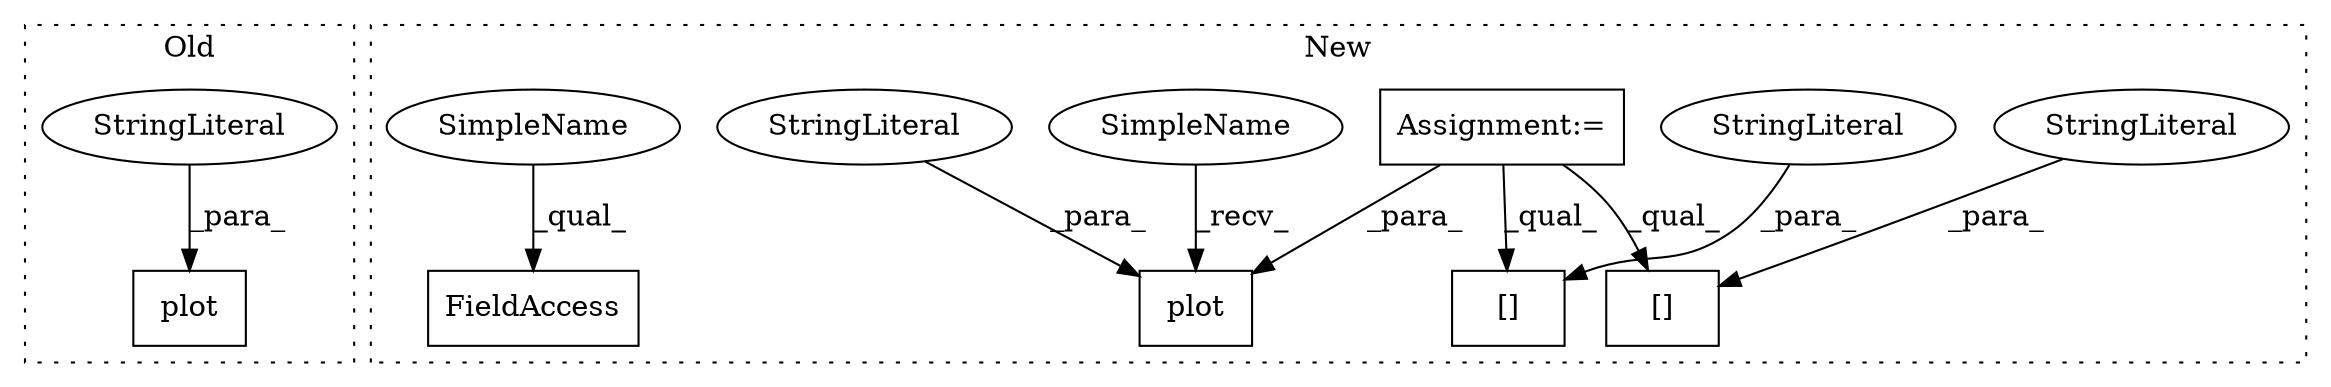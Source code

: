 digraph G {
subgraph cluster0 {
1 [label="plot" a="32" s="493,530" l="5,1" shape="box"];
9 [label="StringLiteral" a="45" s="514" l="16" shape="ellipse"];
label = "Old";
style="dotted";
}
subgraph cluster1 {
2 [label="[]" a="2" s="539,567" l="10,1" shape="box"];
3 [label="StringLiteral" a="45" s="549" l="18" shape="ellipse"];
4 [label="Assignment:=" a="7" s="362" l="1" shape="box"];
5 [label="[]" a="2" s="591,619" l="10,1" shape="box"];
6 [label="StringLiteral" a="45" s="601" l="18" shape="ellipse"];
7 [label="plot" a="32" s="640,686" l="5,1" shape="box"];
8 [label="StringLiteral" a="45" s="671" l="15" shape="ellipse"];
10 [label="FieldAccess" a="22" s="494" l="16" shape="box"];
11 [label="SimpleName" a="42" s="494" l="10" shape="ellipse"];
12 [label="SimpleName" a="42" s="629" l="10" shape="ellipse"];
label = "New";
style="dotted";
}
3 -> 2 [label="_para_"];
4 -> 5 [label="_qual_"];
4 -> 7 [label="_para_"];
4 -> 2 [label="_qual_"];
6 -> 5 [label="_para_"];
8 -> 7 [label="_para_"];
9 -> 1 [label="_para_"];
11 -> 10 [label="_qual_"];
12 -> 7 [label="_recv_"];
}